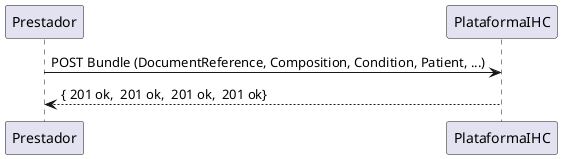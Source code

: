 @startuml
Prestador -> PlataformaIHC: POST Bundle (DocumentReference, Composition, Condition, Patient, ...)
PlataformaIHC --> Prestador: { 201 ok,  201 ok,  201 ok,  201 ok}
@enduml